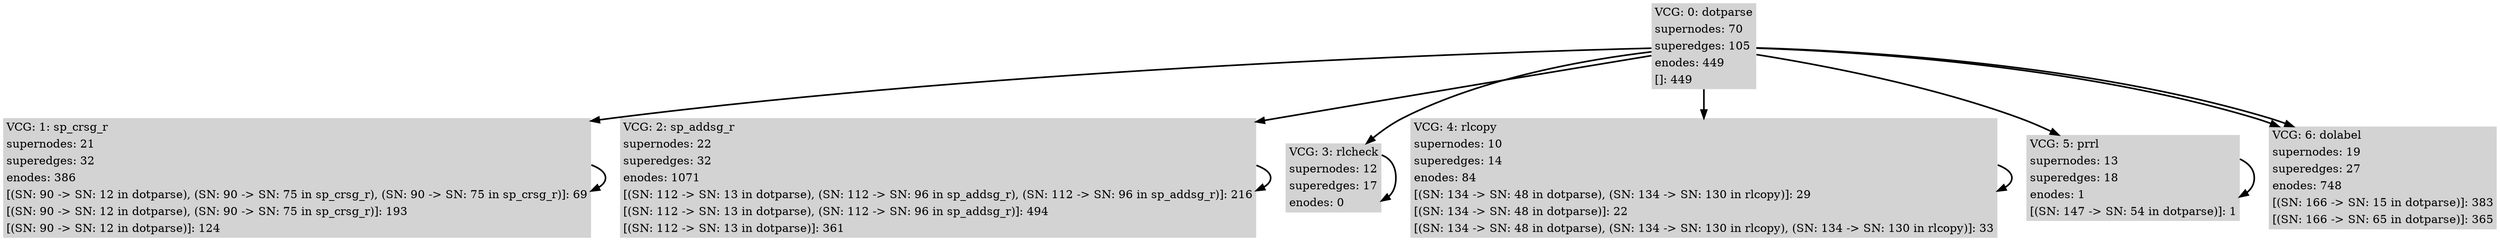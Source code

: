 /* generated using gcc-11.0.0 using one graph dump option -fdump-analyzer-callgraph */
digraph "base" {
overlap=false;
compound=true;
vcg_0 [shape=none,margin=0,style=filled,fillcolor=lightgrey,label=<<TABLE BORDER="0"><TR><TD ALIGN="LEFT">VCG: 0: dotparse</TD></TR>
<TR><TD ALIGN="LEFT">supernodes: 70
</TD></TR>
<TR><TD ALIGN="LEFT">superedges: 105
</TD></TR>
<TR><TD ALIGN="LEFT">enodes: 449
</TD></TR>
<TR><TD ALIGN="LEFT">[]: 449
</TD></TR></TABLE>>];

vcg_1 [shape=none,margin=0,style=filled,fillcolor=lightgrey,label=<<TABLE BORDER="0"><TR><TD ALIGN="LEFT">VCG: 1: sp_crsg_r</TD></TR>
<TR><TD ALIGN="LEFT">supernodes: 21
</TD></TR>
<TR><TD ALIGN="LEFT">superedges: 32
</TD></TR>
<TR><TD ALIGN="LEFT">enodes: 386
</TD></TR>
<TR><TD ALIGN="LEFT">[(SN: 90 -&gt; SN: 12 in dotparse), (SN: 90 -&gt; SN: 75 in sp_crsg_r), (SN: 90 -&gt; SN: 75 in sp_crsg_r)]: 69
</TD></TR><TR><TD ALIGN="LEFT">[(SN: 90 -&gt; SN: 12 in dotparse), (SN: 90 -&gt; SN: 75 in sp_crsg_r)]: 193
</TD></TR><TR><TD ALIGN="LEFT">[(SN: 90 -&gt; SN: 12 in dotparse)]: 124
</TD></TR></TABLE>>];

vcg_2 [shape=none,margin=0,style=filled,fillcolor=lightgrey,label=<<TABLE BORDER="0"><TR><TD ALIGN="LEFT">VCG: 2: sp_addsg_r</TD></TR>
<TR><TD ALIGN="LEFT">supernodes: 22
</TD></TR>
<TR><TD ALIGN="LEFT">superedges: 32
</TD></TR>
<TR><TD ALIGN="LEFT">enodes: 1071
</TD></TR>
<TR><TD ALIGN="LEFT">[(SN: 112 -&gt; SN: 13 in dotparse), (SN: 112 -&gt; SN: 96 in sp_addsg_r), (SN: 112 -&gt; SN: 96 in sp_addsg_r)]: 216
</TD></TR><TR><TD ALIGN="LEFT">[(SN: 112 -&gt; SN: 13 in dotparse), (SN: 112 -&gt; SN: 96 in sp_addsg_r)]: 494
</TD></TR><TR><TD ALIGN="LEFT">[(SN: 112 -&gt; SN: 13 in dotparse)]: 361
</TD></TR></TABLE>>];

vcg_3 [shape=none,margin=0,style=filled,fillcolor=lightgrey,label=<<TABLE BORDER="0"><TR><TD ALIGN="LEFT">VCG: 3: rlcheck</TD></TR>
<TR><TD ALIGN="LEFT">supernodes: 12
</TD></TR>
<TR><TD ALIGN="LEFT">superedges: 17
</TD></TR>
<TR><TD ALIGN="LEFT">enodes: 0
</TD></TR>
</TABLE>>];

vcg_4 [shape=none,margin=0,style=filled,fillcolor=lightgrey,label=<<TABLE BORDER="0"><TR><TD ALIGN="LEFT">VCG: 4: rlcopy</TD></TR>
<TR><TD ALIGN="LEFT">supernodes: 10
</TD></TR>
<TR><TD ALIGN="LEFT">superedges: 14
</TD></TR>
<TR><TD ALIGN="LEFT">enodes: 84
</TD></TR>
<TR><TD ALIGN="LEFT">[(SN: 134 -&gt; SN: 48 in dotparse), (SN: 134 -&gt; SN: 130 in rlcopy)]: 29
</TD></TR><TR><TD ALIGN="LEFT">[(SN: 134 -&gt; SN: 48 in dotparse)]: 22
</TD></TR><TR><TD ALIGN="LEFT">[(SN: 134 -&gt; SN: 48 in dotparse), (SN: 134 -&gt; SN: 130 in rlcopy), (SN: 134 -&gt; SN: 130 in rlcopy)]: 33
</TD></TR></TABLE>>];

vcg_5 [shape=none,margin=0,style=filled,fillcolor=lightgrey,label=<<TABLE BORDER="0"><TR><TD ALIGN="LEFT">VCG: 5: prrl</TD></TR>
<TR><TD ALIGN="LEFT">supernodes: 13
</TD></TR>
<TR><TD ALIGN="LEFT">superedges: 18
</TD></TR>
<TR><TD ALIGN="LEFT">enodes: 1
</TD></TR>
<TR><TD ALIGN="LEFT">[(SN: 147 -&gt; SN: 54 in dotparse)]: 1
</TD></TR></TABLE>>];

vcg_6 [shape=none,margin=0,style=filled,fillcolor=lightgrey,label=<<TABLE BORDER="0"><TR><TD ALIGN="LEFT">VCG: 6: dolabel</TD></TR>
<TR><TD ALIGN="LEFT">supernodes: 19
</TD></TR>
<TR><TD ALIGN="LEFT">superedges: 27
</TD></TR>
<TR><TD ALIGN="LEFT">enodes: 748
</TD></TR>
<TR><TD ALIGN="LEFT">[(SN: 166 -&gt; SN: 15 in dotparse)]: 383
</TD></TR><TR><TD ALIGN="LEFT">[(SN: 166 -&gt; SN: 65 in dotparse)]: 365
</TD></TR></TABLE>>];

vcg_0 -> vcg_1 [style="solid,bold", color=black, weight=10, constraint=true, headlabel=""];
vcg_0 -> vcg_2 [style="solid,bold", color=black, weight=10, constraint=true, headlabel=""];
vcg_0 -> vcg_6 [style="solid,bold", color=black, weight=10, constraint=true, headlabel=""];
vcg_0 -> vcg_4 [style="solid,bold", color=black, weight=10, constraint=true, headlabel=""];
vcg_0 -> vcg_3 [style="solid,bold", color=black, weight=10, constraint=true, headlabel=""];
vcg_0 -> vcg_5 [style="solid,bold", color=black, weight=10, constraint=true, headlabel=""];
vcg_0 -> vcg_6 [style="solid,bold", color=black, weight=10, constraint=true, headlabel=""];
vcg_1 -> vcg_1 [style="solid,bold", color=black, weight=10, constraint=true, headlabel=""];
vcg_2 -> vcg_2 [style="solid,bold", color=black, weight=10, constraint=true, headlabel=""];
vcg_3 -> vcg_3 [style="solid,bold", color=black, weight=10, constraint=true, headlabel=""];
vcg_4 -> vcg_4 [style="solid,bold", color=black, weight=10, constraint=true, headlabel=""];
vcg_5 -> vcg_5 [style="solid,bold", color=black, weight=10, constraint=true, headlabel=""];
}

